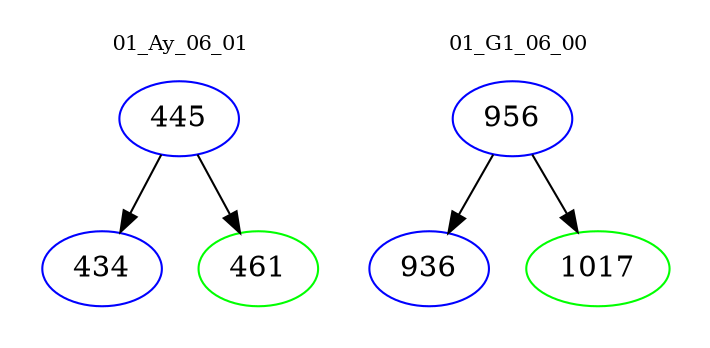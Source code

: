 digraph{
subgraph cluster_0 {
color = white
label = "01_Ay_06_01";
fontsize=10;
T0_445 [label="445", color="blue"]
T0_445 -> T0_434 [color="black"]
T0_434 [label="434", color="blue"]
T0_445 -> T0_461 [color="black"]
T0_461 [label="461", color="green"]
}
subgraph cluster_1 {
color = white
label = "01_G1_06_00";
fontsize=10;
T1_956 [label="956", color="blue"]
T1_956 -> T1_936 [color="black"]
T1_936 [label="936", color="blue"]
T1_956 -> T1_1017 [color="black"]
T1_1017 [label="1017", color="green"]
}
}
